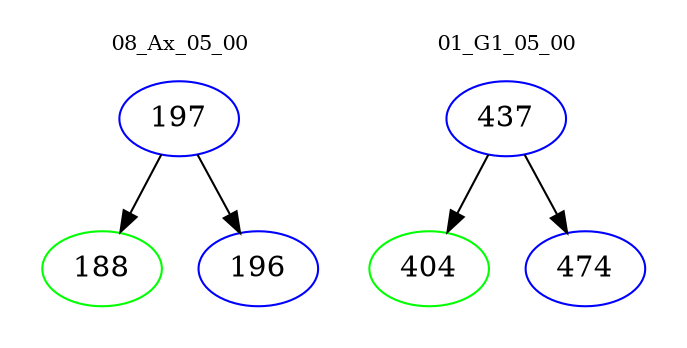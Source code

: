 digraph{
subgraph cluster_0 {
color = white
label = "08_Ax_05_00";
fontsize=10;
T0_197 [label="197", color="blue"]
T0_197 -> T0_188 [color="black"]
T0_188 [label="188", color="green"]
T0_197 -> T0_196 [color="black"]
T0_196 [label="196", color="blue"]
}
subgraph cluster_1 {
color = white
label = "01_G1_05_00";
fontsize=10;
T1_437 [label="437", color="blue"]
T1_437 -> T1_404 [color="black"]
T1_404 [label="404", color="green"]
T1_437 -> T1_474 [color="black"]
T1_474 [label="474", color="blue"]
}
}
